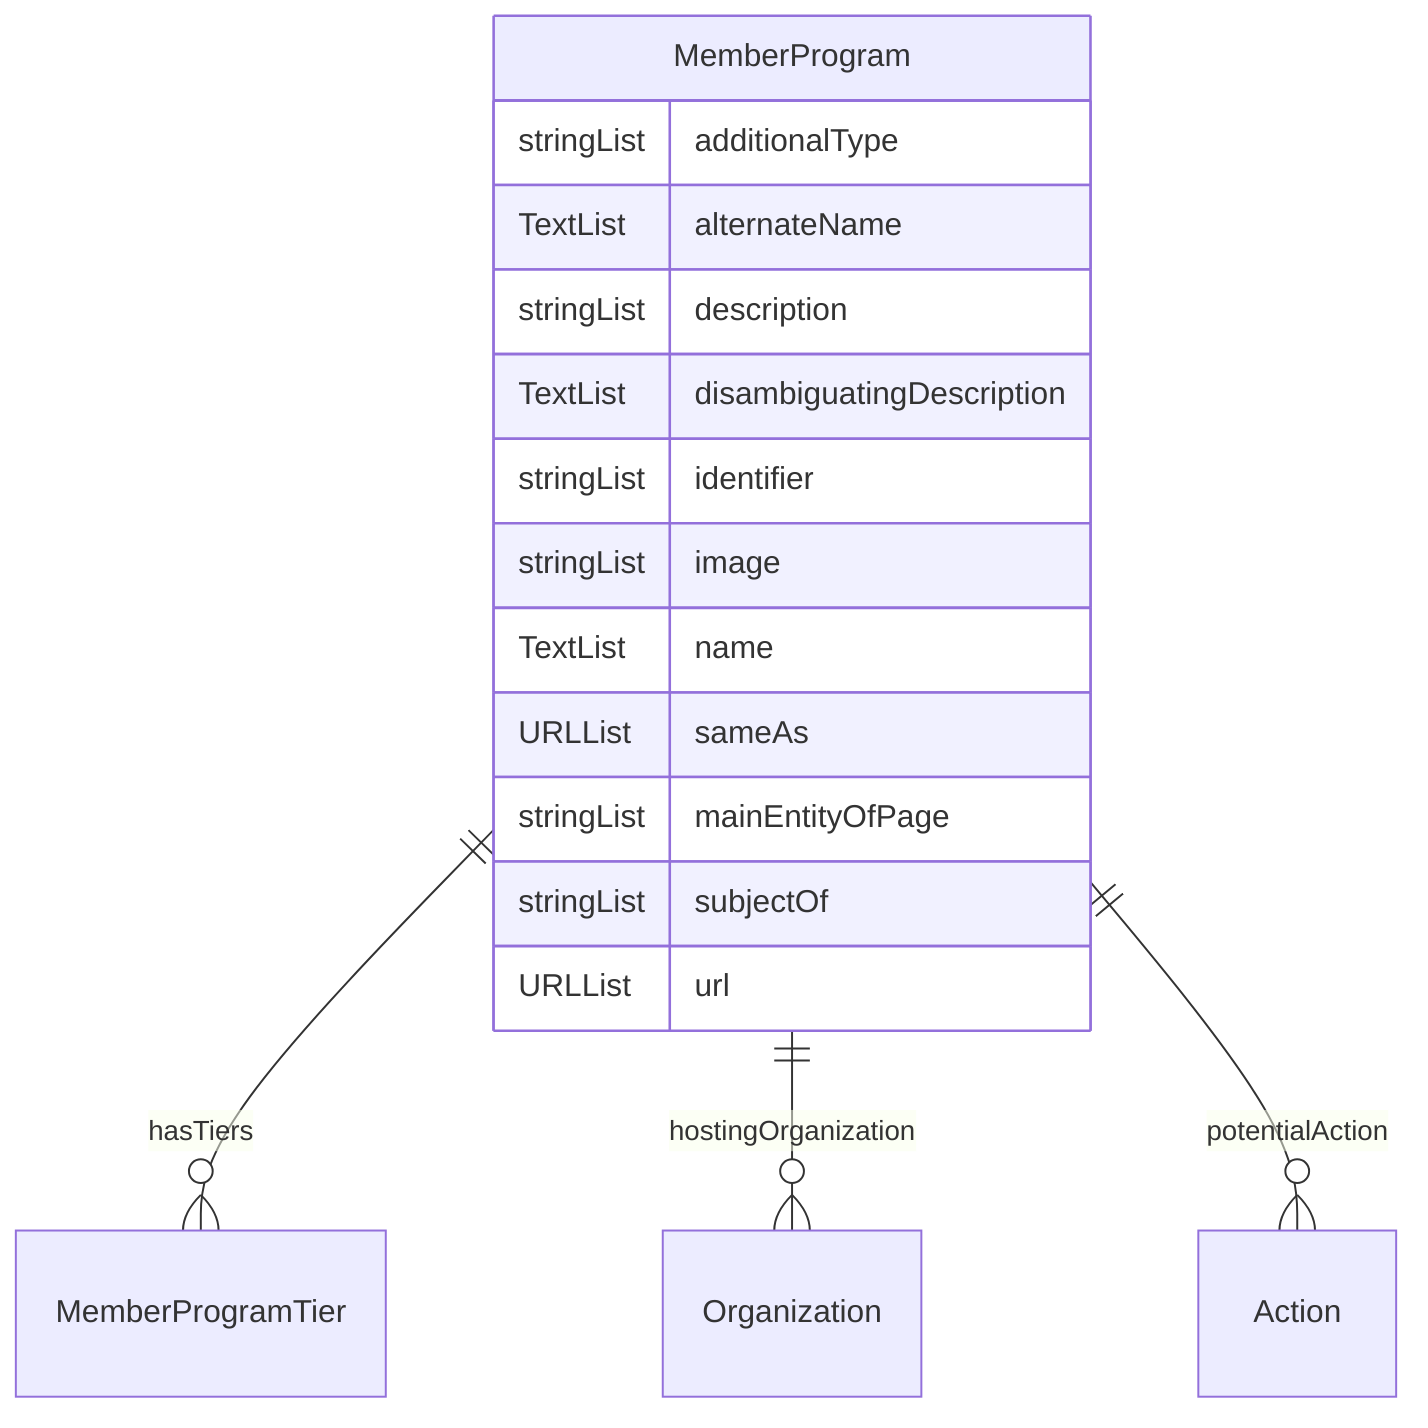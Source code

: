 erDiagram
MemberProgram {
    stringList additionalType  
    TextList alternateName  
    stringList description  
    TextList disambiguatingDescription  
    stringList identifier  
    stringList image  
    TextList name  
    URLList sameAs  
    stringList mainEntityOfPage  
    stringList subjectOf  
    URLList url  
}

MemberProgram ||--}o MemberProgramTier : "hasTiers"
MemberProgram ||--}o Organization : "hostingOrganization"
MemberProgram ||--}o Action : "potentialAction"